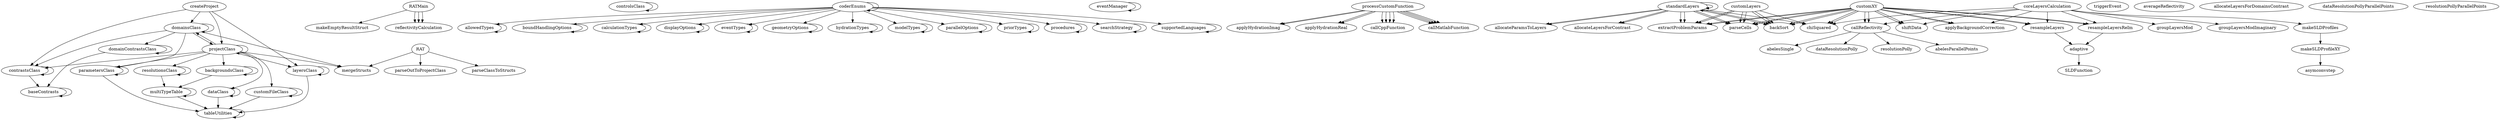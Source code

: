 /* Created by mdot for Matlab */
digraph m2html {
  RAT -> mergeStructs;
  RAT -> parseClassToStructs;
  RAT -> parseOutToProjectClass;
  RATMain -> makeEmptyResultStruct;
  RATMain -> reflectivityCalculation;
  RATMain -> reflectivityCalculation;
  RATMain -> reflectivityCalculation;
  controlsClass -> controlsClass;
  createProject -> contrastsClass;
  createProject -> domainsClass;
  createProject -> layersClass;
  createProject -> projectClass;
  allowedTypes -> allowedTypes;
  boundHandlingOptions -> boundHandlingOptions;
  calculationTypes -> calculationTypes;
  coderEnums -> allowedTypes;
  coderEnums -> boundHandlingOptions;
  coderEnums -> calculationTypes;
  coderEnums -> coderEnums;
  coderEnums -> displayOptions;
  coderEnums -> eventTypes;
  coderEnums -> geometryOptions;
  coderEnums -> hydrationTypes;
  coderEnums -> modelTypes;
  coderEnums -> parallelOptions;
  coderEnums -> priorTypes;
  coderEnums -> procedures;
  coderEnums -> searchStrategy;
  coderEnums -> supportedLanguages;
  displayOptions -> displayOptions;
  eventTypes -> eventTypes;
  geometryOptions -> geometryOptions;
  hydrationTypes -> hydrationTypes;
  modelTypes -> modelTypes;
  parallelOptions -> parallelOptions;
  priorTypes -> priorTypes;
  procedures -> procedures;
  searchStrategy -> searchStrategy;
  supportedLanguages -> supportedLanguages;
  eventManager -> eventManager;
  backgroundsClass -> backgroundsClass;
  backgroundsClass -> multiTypeTable;
  baseContrasts -> baseContrasts;
  contrastsClass -> baseContrasts;
  contrastsClass -> contrastsClass;
  customFileClass -> customFileClass;
  customFileClass -> tableUtilities;
  dataClass -> dataClass;
  dataClass -> tableUtilities;
  domainContrastsClass -> baseContrasts;
  domainContrastsClass -> domainContrastsClass;
  domainsClass -> mergeStructs;
  domainsClass -> contrastsClass;
  domainsClass -> domainContrastsClass;
  domainsClass -> domainsClass;
  domainsClass -> parametersClass;
  domainsClass -> projectClass;
  layersClass -> layersClass;
  layersClass -> tableUtilities;
  multiTypeTable -> multiTypeTable;
  multiTypeTable -> tableUtilities;
  parametersClass -> parametersClass;
  parametersClass -> tableUtilities;
  projectClass -> mergeStructs;
  projectClass -> backgroundsClass;
  projectClass -> contrastsClass;
  projectClass -> customFileClass;
  projectClass -> dataClass;
  projectClass -> domainsClass;
  projectClass -> layersClass;
  projectClass -> parametersClass;
  projectClass -> projectClass;
  projectClass -> resolutionsClass;
  resolutionsClass -> multiTypeTable;
  resolutionsClass -> resolutionsClass;
  tableUtilities -> tableUtilities;
  processCustomFunction -> applyHydrationImag;
  processCustomFunction -> applyHydrationReal;
  processCustomFunction -> callCppFunction;
  processCustomFunction -> callMatlabFunction;
  processCustomFunction -> callCppFunction;
  processCustomFunction -> callMatlabFunction;
  customLayers -> backSort;
  customLayers -> chiSquared;
  customLayers -> extractProblemParams;
  customLayers -> parseCells;
  customXY -> backSort;
  customXY -> applyBackgroundCorrection;
  customXY -> callReflectivity;
  customXY -> chiSquared;
  customXY -> extractProblemParams;
  customXY -> parseCells;
  customXY -> resampleLayers;
  customXY -> resampleLayersReIm;
  customXY -> shiftData;
  standardLayers -> backSort;
  standardLayers -> chiSquared;
  standardLayers -> extractProblemParams;
  standardLayers -> allocateLayersForContrast;
  standardLayers -> allocateParamsToLayers;
  standardLayers -> parseCells;
  processCustomFunction -> applyHydrationImag;
  processCustomFunction -> applyHydrationReal;
  processCustomFunction -> callCppFunction;
  processCustomFunction -> callMatlabFunction;
  processCustomFunction -> callCppFunction;
  processCustomFunction -> callMatlabFunction;
  coreLayersCalculation -> applyBackgroundCorrection;
  coreLayersCalculation -> callReflectivity;
  coreLayersCalculation -> chiSquared;
  coreLayersCalculation -> groupLayersMod;
  coreLayersCalculation -> groupLayersModImaginary;
  coreLayersCalculation -> makeSLDProfiles;
  coreLayersCalculation -> resampleLayers;
  coreLayersCalculation -> resampleLayersReIm;
  coreLayersCalculation -> shiftData;
  customLayers -> backSort;
  customLayers -> extractProblemParams;
  customLayers -> parseCells;
  customXY -> backSort;
  customXY -> applyBackgroundCorrection;
  customXY -> callReflectivity;
  customXY -> chiSquared;
  customXY -> extractProblemParams;
  customXY -> parseCells;
  customXY -> resampleLayers;
  customXY -> resampleLayersReIm;
  customXY -> shiftData;
  standardLayers -> standardLayers;
  standardLayers -> standardLayers;
  standardLayers -> backSort;
  standardLayers -> extractProblemParams;
  standardLayers -> allocateLayersForContrast;
  standardLayers -> allocateParamsToLayers;
  standardLayers -> parseCells;
  callReflectivity -> abelesParallelPoints;
  callReflectivity -> abelesSingle;
  callReflectivity -> dataResolutionPolly;
  callReflectivity -> resolutionPolly;
  makeSLDProfileXY -> asymconvstep;
  makeSLDProfiles -> makeSLDProfileXY;
  adaptive -> SLDFunction;
  resampleLayers -> adaptive;
  resampleLayersReIm -> adaptive;

  RAT [URL="API/RAT.html"];
  RATMain [URL="API/RATMain.html"];
  controlsClass [URL="API/controlsClass.html"];
  createProject [URL="API/createProject.html"];
  allowedTypes [URL="API/enums/allowedTypes.html"];
  boundHandlingOptions [URL="API/enums/boundHandlingOptions.html"];
  calculationTypes [URL="API/enums/calculationTypes.html"];
  coderEnums [URL="API/enums/coderEnums.html"];
  displayOptions [URL="API/enums/displayOptions.html"];
  eventTypes [URL="API/enums/eventTypes.html"];
  geometryOptions [URL="API/enums/geometryOptions.html"];
  hydrationTypes [URL="API/enums/hydrationTypes.html"];
  modelTypes [URL="API/enums/modelTypes.html"];
  parallelOptions [URL="API/enums/parallelOptions.html"];
  priorTypes [URL="API/enums/priorTypes.html"];
  procedures [URL="API/enums/procedures.html"];
  searchStrategy [URL="API/enums/searchStrategy.html"];
  supportedLanguages [URL="API/enums/supportedLanguages.html"];
  eventManager [URL="API/events/eventManager.html"];
  triggerEvent [URL="API/events/triggerEvent.html"];
  makeEmptyResultStruct [URL="API/makeEmptyResultStruct.html"];
  mergeStructs [URL="API/mergeStructs.html"];
  parseClassToStructs [URL="API/parseClassToStructs.html"];
  parseOutToProjectClass [URL="API/parseOutToProjectClass.html"];
  backgroundsClass [URL="API/projectClass/backgroundsClass.html"];
  baseContrasts [URL="API/projectClass/baseContrasts.html"];
  contrastsClass [URL="API/projectClass/contrastsClass.html"];
  customFileClass [URL="API/projectClass/customFileClass.html"];
  dataClass [URL="API/projectClass/dataClass.html"];
  domainContrastsClass [URL="API/projectClass/domainContrastsClass.html"];
  domainsClass [URL="API/projectClass/domainsClass.html"];
  layersClass [URL="API/projectClass/layersClass.html"];
  multiTypeTable [URL="API/projectClass/multiTypeTable.html"];
  parametersClass [URL="API/projectClass/parametersClass.html"];
  projectClass [URL="API/projectClass/projectClass.html"];
  resolutionsClass [URL="API/projectClass/resolutionsClass.html"];
  tableUtilities [URL="API/projectClass/tableUtilities.html"];
  processCustomFunction [URL="targetFunctions/+domainsTF/+customLayers/processCustomFunction.html"];
  processCustomFunction [URL="targetFunctions/+domainsTF/+customXY/processCustomFunction.html"];
  averageReflectivity [URL="targetFunctions/+domainsTF/averageReflectivity.html"];
  customLayers [URL="targetFunctions/+domainsTF/customLayers.html"];
  customXY [URL="targetFunctions/+domainsTF/customXY.html"];
  reflectivityCalculation [URL="targetFunctions/+domainsTF/reflectivityCalculation.html"];
  standardLayers [URL="targetFunctions/+domainsTF/standardLayers.html"];
  processCustomFunction [URL="targetFunctions/+nonPolarisedTF/+customLayers/processCustomFunction.html"];
  processCustomFunction [URL="targetFunctions/+nonPolarisedTF/+customXY/processCustomFunction.html"];
  coreLayersCalculation [URL="targetFunctions/+nonPolarisedTF/coreLayersCalculation.html"];
  customLayers [URL="targetFunctions/+nonPolarisedTF/customLayers.html"];
  customXY [URL="targetFunctions/+nonPolarisedTF/customXY.html"];
  reflectivityCalculation [URL="targetFunctions/+nonPolarisedTF/reflectivityCalculation.html"];
  standardLayers [URL="targetFunctions/+nonPolarisedTF/standardLayers.html"];
  backSort [URL="targetFunctions/common/backSort.html"];
  applyBackgroundCorrection [URL="targetFunctions/common/callReflectivity/applyBackgroundCorrection.html"];
  callReflectivity [URL="targetFunctions/common/callReflectivity/callReflectivity.html"];
  chiSquared [URL="targetFunctions/common/costFunctions/chiSquared.html"];
  applyHydrationImag [URL="targetFunctions/common/customModelFunctions/applyHydrationImag.html"];
  applyHydrationReal [URL="targetFunctions/common/customModelFunctions/applyHydrationReal.html"];
  callCppFunction [URL="targetFunctions/common/customModelFunctions/callCppFunction.html"];
  callMatlabFunction [URL="targetFunctions/common/customModelFunctions/callMatlabFunction.html"];
  extractProblemParams [URL="targetFunctions/common/extractProblemParams.html"];
  allocateLayersForContrast [URL="targetFunctions/common/groupLayers/allocateLayersForContrast.html"];
  allocateLayersForDomainsContrast [URL="targetFunctions/common/groupLayers/allocateLayersForDomainsContrast.html"];
  allocateParamsToLayers [URL="targetFunctions/common/groupLayers/allocateParamsToLayers.html"];
  groupLayersMod [URL="targetFunctions/common/groupLayers/groupLayersMod.html"];
  groupLayersModImaginary [URL="targetFunctions/common/groupLayers/groupLayersModImaginary.html"];
  asymconvstep [URL="targetFunctions/common/makeSLDProfiles/asymconvstep.html"];
  makeSLDProfileXY [URL="targetFunctions/common/makeSLDProfiles/makeSLDProfileXY.html"];
  makeSLDProfiles [URL="targetFunctions/common/makeSLDProfiles/makeSLDProfiles.html"];
  parseCells [URL="targetFunctions/common/parseCells.html"];
  abelesParallelPoints [URL="targetFunctions/common/reflectivityCalculations/abeles/abelesParallelPoints.html"];
  abelesSingle [URL="targetFunctions/common/reflectivityCalculations/abeles/abelesSingle.html"];
  SLDFunction [URL="targetFunctions/common/resampleLayers/SLDFunction.html"];
  adaptive [URL="targetFunctions/common/resampleLayers/adaptive.html"];
  resampleLayers [URL="targetFunctions/common/resampleLayers/resampleLayers.html"];
  resampleLayersReIm [URL="targetFunctions/common/resampleLayers/resampleLayersReIm.html"];
  dataResolutionPolly [URL="targetFunctions/common/resolutionFunctions/simpleGaussian/dataResolutionPolly.html"];
  dataResolutionPollyParallelPoints [URL="targetFunctions/common/resolutionFunctions/simpleGaussian/dataResolutionPollyParallelPoints.html"];
  resolutionPolly [URL="targetFunctions/common/resolutionFunctions/simpleGaussian/resolutionPolly.html"];
  resolutionPollyParallelPoints [URL="targetFunctions/common/resolutionFunctions/simpleGaussian/resolutionPollyParallelPoints.html"];
  shiftData [URL="targetFunctions/common/shiftData.html"];
  reflectivityCalculation [URL="targetFunctions/reflectivityCalculation.html"];
}